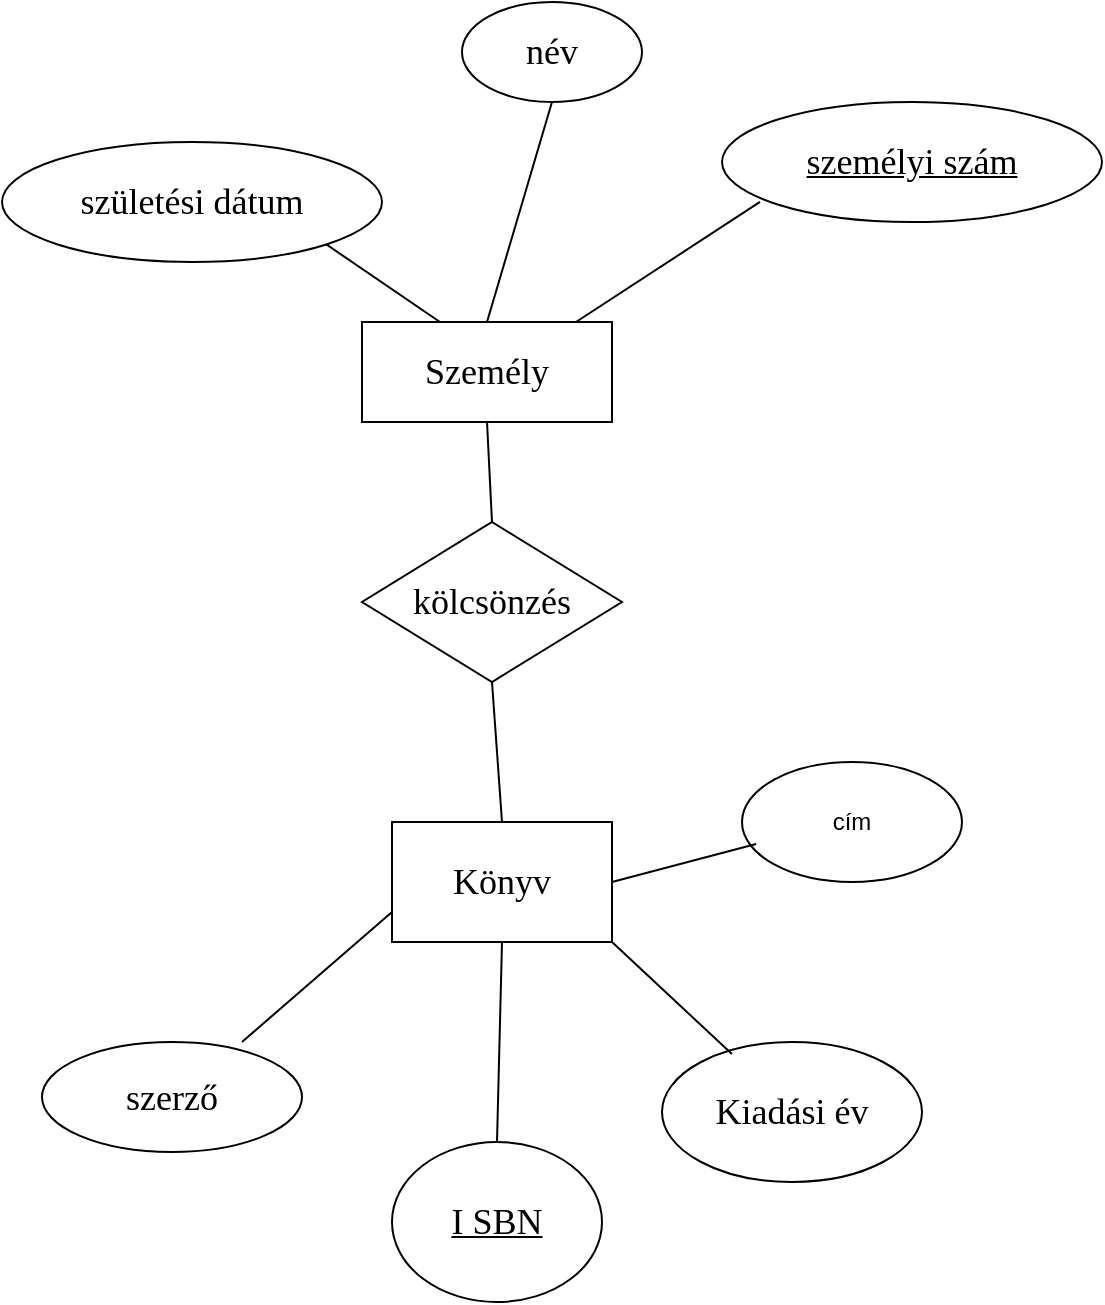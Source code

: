 <mxfile version="21.7.4" type="device">
  <diagram name="1 oldal" id="Qvx6F29M3QPDZ9PDfMLj">
    <mxGraphModel dx="1434" dy="790" grid="1" gridSize="10" guides="1" tooltips="1" connect="1" arrows="1" fold="1" page="1" pageScale="1" pageWidth="827" pageHeight="1169" math="0" shadow="0">
      <root>
        <mxCell id="0" />
        <mxCell id="1" parent="0" />
        <object label="&lt;font face=&quot;Times New Roman&quot; style=&quot;font-size: 18px;&quot;&gt;születési dátum&lt;/font&gt;" id="vypsCzk9VfAZNJeM1Lqd-1">
          <mxCell style="ellipse;whiteSpace=wrap;html=1;" parent="1" vertex="1">
            <mxGeometry x="20" y="120" width="190" height="60" as="geometry" />
          </mxCell>
        </object>
        <object label="&lt;font face=&quot;Times New Roman&quot; style=&quot;font-size: 18px;&quot;&gt;név&lt;/font&gt;" id="vypsCzk9VfAZNJeM1Lqd-3">
          <mxCell style="ellipse;whiteSpace=wrap;html=1;" parent="1" vertex="1">
            <mxGeometry x="250" y="50" width="90" height="50" as="geometry" />
          </mxCell>
        </object>
        <mxCell id="vypsCzk9VfAZNJeM1Lqd-4" value="&lt;font style=&quot;font-size: 18px;&quot; face=&quot;Times New Roman&quot;&gt;Személy&lt;/font&gt;" style="rounded=0;whiteSpace=wrap;html=1;" parent="1" vertex="1">
          <mxGeometry x="200" y="210" width="125" height="50" as="geometry" />
        </mxCell>
        <object label="&lt;font style=&quot;font-size: 18px;&quot; face=&quot;Times New Roman&quot;&gt;&lt;u&gt;személyi szám&lt;/u&gt;&lt;/font&gt;" id="vypsCzk9VfAZNJeM1Lqd-5">
          <mxCell style="ellipse;whiteSpace=wrap;html=1;" parent="1" vertex="1">
            <mxGeometry x="380" y="100" width="190" height="60" as="geometry" />
          </mxCell>
        </object>
        <mxCell id="vypsCzk9VfAZNJeM1Lqd-6" value="&lt;font face=&quot;Times New Roman&quot; style=&quot;font-size: 18px;&quot;&gt;kölcsönzés&lt;/font&gt;" style="rhombus;whiteSpace=wrap;html=1;" parent="1" vertex="1">
          <mxGeometry x="200" y="310" width="130" height="80" as="geometry" />
        </mxCell>
        <mxCell id="vypsCzk9VfAZNJeM1Lqd-7" value="&lt;font face=&quot;Times New Roman&quot; style=&quot;font-size: 18px;&quot;&gt;Könyv&lt;/font&gt;" style="rounded=0;whiteSpace=wrap;html=1;" parent="1" vertex="1">
          <mxGeometry x="215" y="460" width="110" height="60" as="geometry" />
        </mxCell>
        <object label="&lt;font face=&quot;Times New Roman&quot; style=&quot;font-size: 18px;&quot;&gt;szerző&lt;/font&gt;" id="vypsCzk9VfAZNJeM1Lqd-8">
          <mxCell style="ellipse;whiteSpace=wrap;html=1;" parent="1" vertex="1">
            <mxGeometry x="40" y="570" width="130" height="55" as="geometry" />
          </mxCell>
        </object>
        <object label="cím" id="vypsCzk9VfAZNJeM1Lqd-9">
          <mxCell style="ellipse;whiteSpace=wrap;html=1;" parent="1" vertex="1">
            <mxGeometry x="390" y="430" width="110" height="60" as="geometry" />
          </mxCell>
        </object>
        <object label="&lt;font style=&quot;font-size: 18px;&quot; face=&quot;Times New Roman&quot;&gt;&lt;u&gt;I SBN&lt;/u&gt;&lt;/font&gt;" id="RWbtgAIARpGJNCM_n5Ez-1">
          <mxCell style="ellipse;whiteSpace=wrap;html=1;" vertex="1" parent="1">
            <mxGeometry x="215" y="620" width="105" height="80" as="geometry" />
          </mxCell>
        </object>
        <object label="&lt;font style=&quot;font-size: 18px;&quot; face=&quot;Times New Roman&quot;&gt;Kiadási év&lt;/font&gt;" id="RWbtgAIARpGJNCM_n5Ez-2">
          <mxCell style="ellipse;whiteSpace=wrap;html=1;" vertex="1" parent="1">
            <mxGeometry x="350" y="570" width="130" height="70" as="geometry" />
          </mxCell>
        </object>
        <mxCell id="RWbtgAIARpGJNCM_n5Ez-5" value="" style="endArrow=none;html=1;rounded=0;entryX=0.1;entryY=0.833;entryDx=0;entryDy=0;entryPerimeter=0;exitX=0.856;exitY=0;exitDx=0;exitDy=0;exitPerimeter=0;" edge="1" parent="1" source="vypsCzk9VfAZNJeM1Lqd-4" target="vypsCzk9VfAZNJeM1Lqd-5">
          <mxGeometry width="50" height="50" relative="1" as="geometry">
            <mxPoint x="325" y="230" as="sourcePoint" />
            <mxPoint x="375" y="180" as="targetPoint" />
          </mxGeometry>
        </mxCell>
        <mxCell id="RWbtgAIARpGJNCM_n5Ez-6" value="" style="endArrow=none;html=1;rounded=0;entryX=0.5;entryY=1;entryDx=0;entryDy=0;exitX=0.5;exitY=0;exitDx=0;exitDy=0;" edge="1" parent="1" source="vypsCzk9VfAZNJeM1Lqd-4" target="vypsCzk9VfAZNJeM1Lqd-3">
          <mxGeometry width="50" height="50" relative="1" as="geometry">
            <mxPoint x="270" y="210" as="sourcePoint" />
            <mxPoint x="362" y="150" as="targetPoint" />
          </mxGeometry>
        </mxCell>
        <mxCell id="RWbtgAIARpGJNCM_n5Ez-7" value="" style="endArrow=none;html=1;rounded=0;entryX=1;entryY=1;entryDx=0;entryDy=0;exitX=0.312;exitY=0;exitDx=0;exitDy=0;exitPerimeter=0;" edge="1" parent="1" source="vypsCzk9VfAZNJeM1Lqd-4" target="vypsCzk9VfAZNJeM1Lqd-1">
          <mxGeometry width="50" height="50" relative="1" as="geometry">
            <mxPoint x="140" y="220" as="sourcePoint" />
            <mxPoint x="190" y="170" as="targetPoint" />
          </mxGeometry>
        </mxCell>
        <mxCell id="RWbtgAIARpGJNCM_n5Ez-8" value="" style="endArrow=none;html=1;rounded=0;entryX=0.5;entryY=1;entryDx=0;entryDy=0;exitX=0.5;exitY=0;exitDx=0;exitDy=0;" edge="1" parent="1" source="vypsCzk9VfAZNJeM1Lqd-6" target="vypsCzk9VfAZNJeM1Lqd-4">
          <mxGeometry width="50" height="50" relative="1" as="geometry">
            <mxPoint x="215" y="310" as="sourcePoint" />
            <mxPoint x="265" y="260" as="targetPoint" />
          </mxGeometry>
        </mxCell>
        <mxCell id="RWbtgAIARpGJNCM_n5Ez-9" value="" style="endArrow=none;html=1;rounded=0;entryX=0.5;entryY=1;entryDx=0;entryDy=0;exitX=0.5;exitY=0;exitDx=0;exitDy=0;" edge="1" parent="1" source="vypsCzk9VfAZNJeM1Lqd-7" target="vypsCzk9VfAZNJeM1Lqd-6">
          <mxGeometry width="50" height="50" relative="1" as="geometry">
            <mxPoint x="250" y="450" as="sourcePoint" />
            <mxPoint x="300" y="400" as="targetPoint" />
          </mxGeometry>
        </mxCell>
        <mxCell id="RWbtgAIARpGJNCM_n5Ez-10" value="" style="endArrow=none;html=1;rounded=0;entryX=0.064;entryY=0.683;entryDx=0;entryDy=0;entryPerimeter=0;exitX=1;exitY=0.5;exitDx=0;exitDy=0;" edge="1" parent="1" source="vypsCzk9VfAZNJeM1Lqd-7" target="vypsCzk9VfAZNJeM1Lqd-9">
          <mxGeometry width="50" height="50" relative="1" as="geometry">
            <mxPoint x="340" y="510" as="sourcePoint" />
            <mxPoint x="390" y="460" as="targetPoint" />
          </mxGeometry>
        </mxCell>
        <mxCell id="RWbtgAIARpGJNCM_n5Ez-11" value="" style="endArrow=none;html=1;rounded=0;entryX=0;entryY=0.75;entryDx=0;entryDy=0;exitX=0.769;exitY=0;exitDx=0;exitDy=0;exitPerimeter=0;" edge="1" parent="1" source="vypsCzk9VfAZNJeM1Lqd-8" target="vypsCzk9VfAZNJeM1Lqd-7">
          <mxGeometry width="50" height="50" relative="1" as="geometry">
            <mxPoint x="140" y="580" as="sourcePoint" />
            <mxPoint x="190" y="530" as="targetPoint" />
          </mxGeometry>
        </mxCell>
        <mxCell id="RWbtgAIARpGJNCM_n5Ez-12" value="" style="endArrow=none;html=1;rounded=0;entryX=0.5;entryY=1;entryDx=0;entryDy=0;exitX=0.5;exitY=0;exitDx=0;exitDy=0;" edge="1" parent="1" source="RWbtgAIARpGJNCM_n5Ez-1" target="vypsCzk9VfAZNJeM1Lqd-7">
          <mxGeometry width="50" height="50" relative="1" as="geometry">
            <mxPoint x="260" y="625" as="sourcePoint" />
            <mxPoint x="310" y="575" as="targetPoint" />
          </mxGeometry>
        </mxCell>
        <mxCell id="RWbtgAIARpGJNCM_n5Ez-14" value="" style="endArrow=none;html=1;rounded=0;entryX=1;entryY=1;entryDx=0;entryDy=0;exitX=0.269;exitY=0.086;exitDx=0;exitDy=0;exitPerimeter=0;" edge="1" parent="1" source="RWbtgAIARpGJNCM_n5Ez-2" target="vypsCzk9VfAZNJeM1Lqd-7">
          <mxGeometry width="50" height="50" relative="1" as="geometry">
            <mxPoint x="380" y="580" as="sourcePoint" />
            <mxPoint x="430" y="530" as="targetPoint" />
          </mxGeometry>
        </mxCell>
      </root>
    </mxGraphModel>
  </diagram>
</mxfile>

